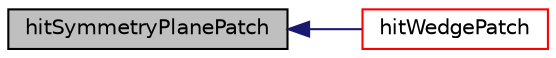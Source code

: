 digraph "hitSymmetryPlanePatch"
{
  bgcolor="transparent";
  edge [fontname="Helvetica",fontsize="10",labelfontname="Helvetica",labelfontsize="10"];
  node [fontname="Helvetica",fontsize="10",shape=record];
  rankdir="LR";
  Node2990 [label="hitSymmetryPlanePatch",height=0.2,width=0.4,color="black", fillcolor="grey75", style="filled", fontcolor="black"];
  Node2990 -> Node2991 [dir="back",color="midnightblue",fontsize="10",style="solid",fontname="Helvetica"];
  Node2991 [label="hitWedgePatch",height=0.2,width=0.4,color="red",URL="$a24721.html#a6d625cb12c13358b06545a2a0875809a",tooltip="Overridable function to handle the particle hitting a wedgePatch. "];
}
